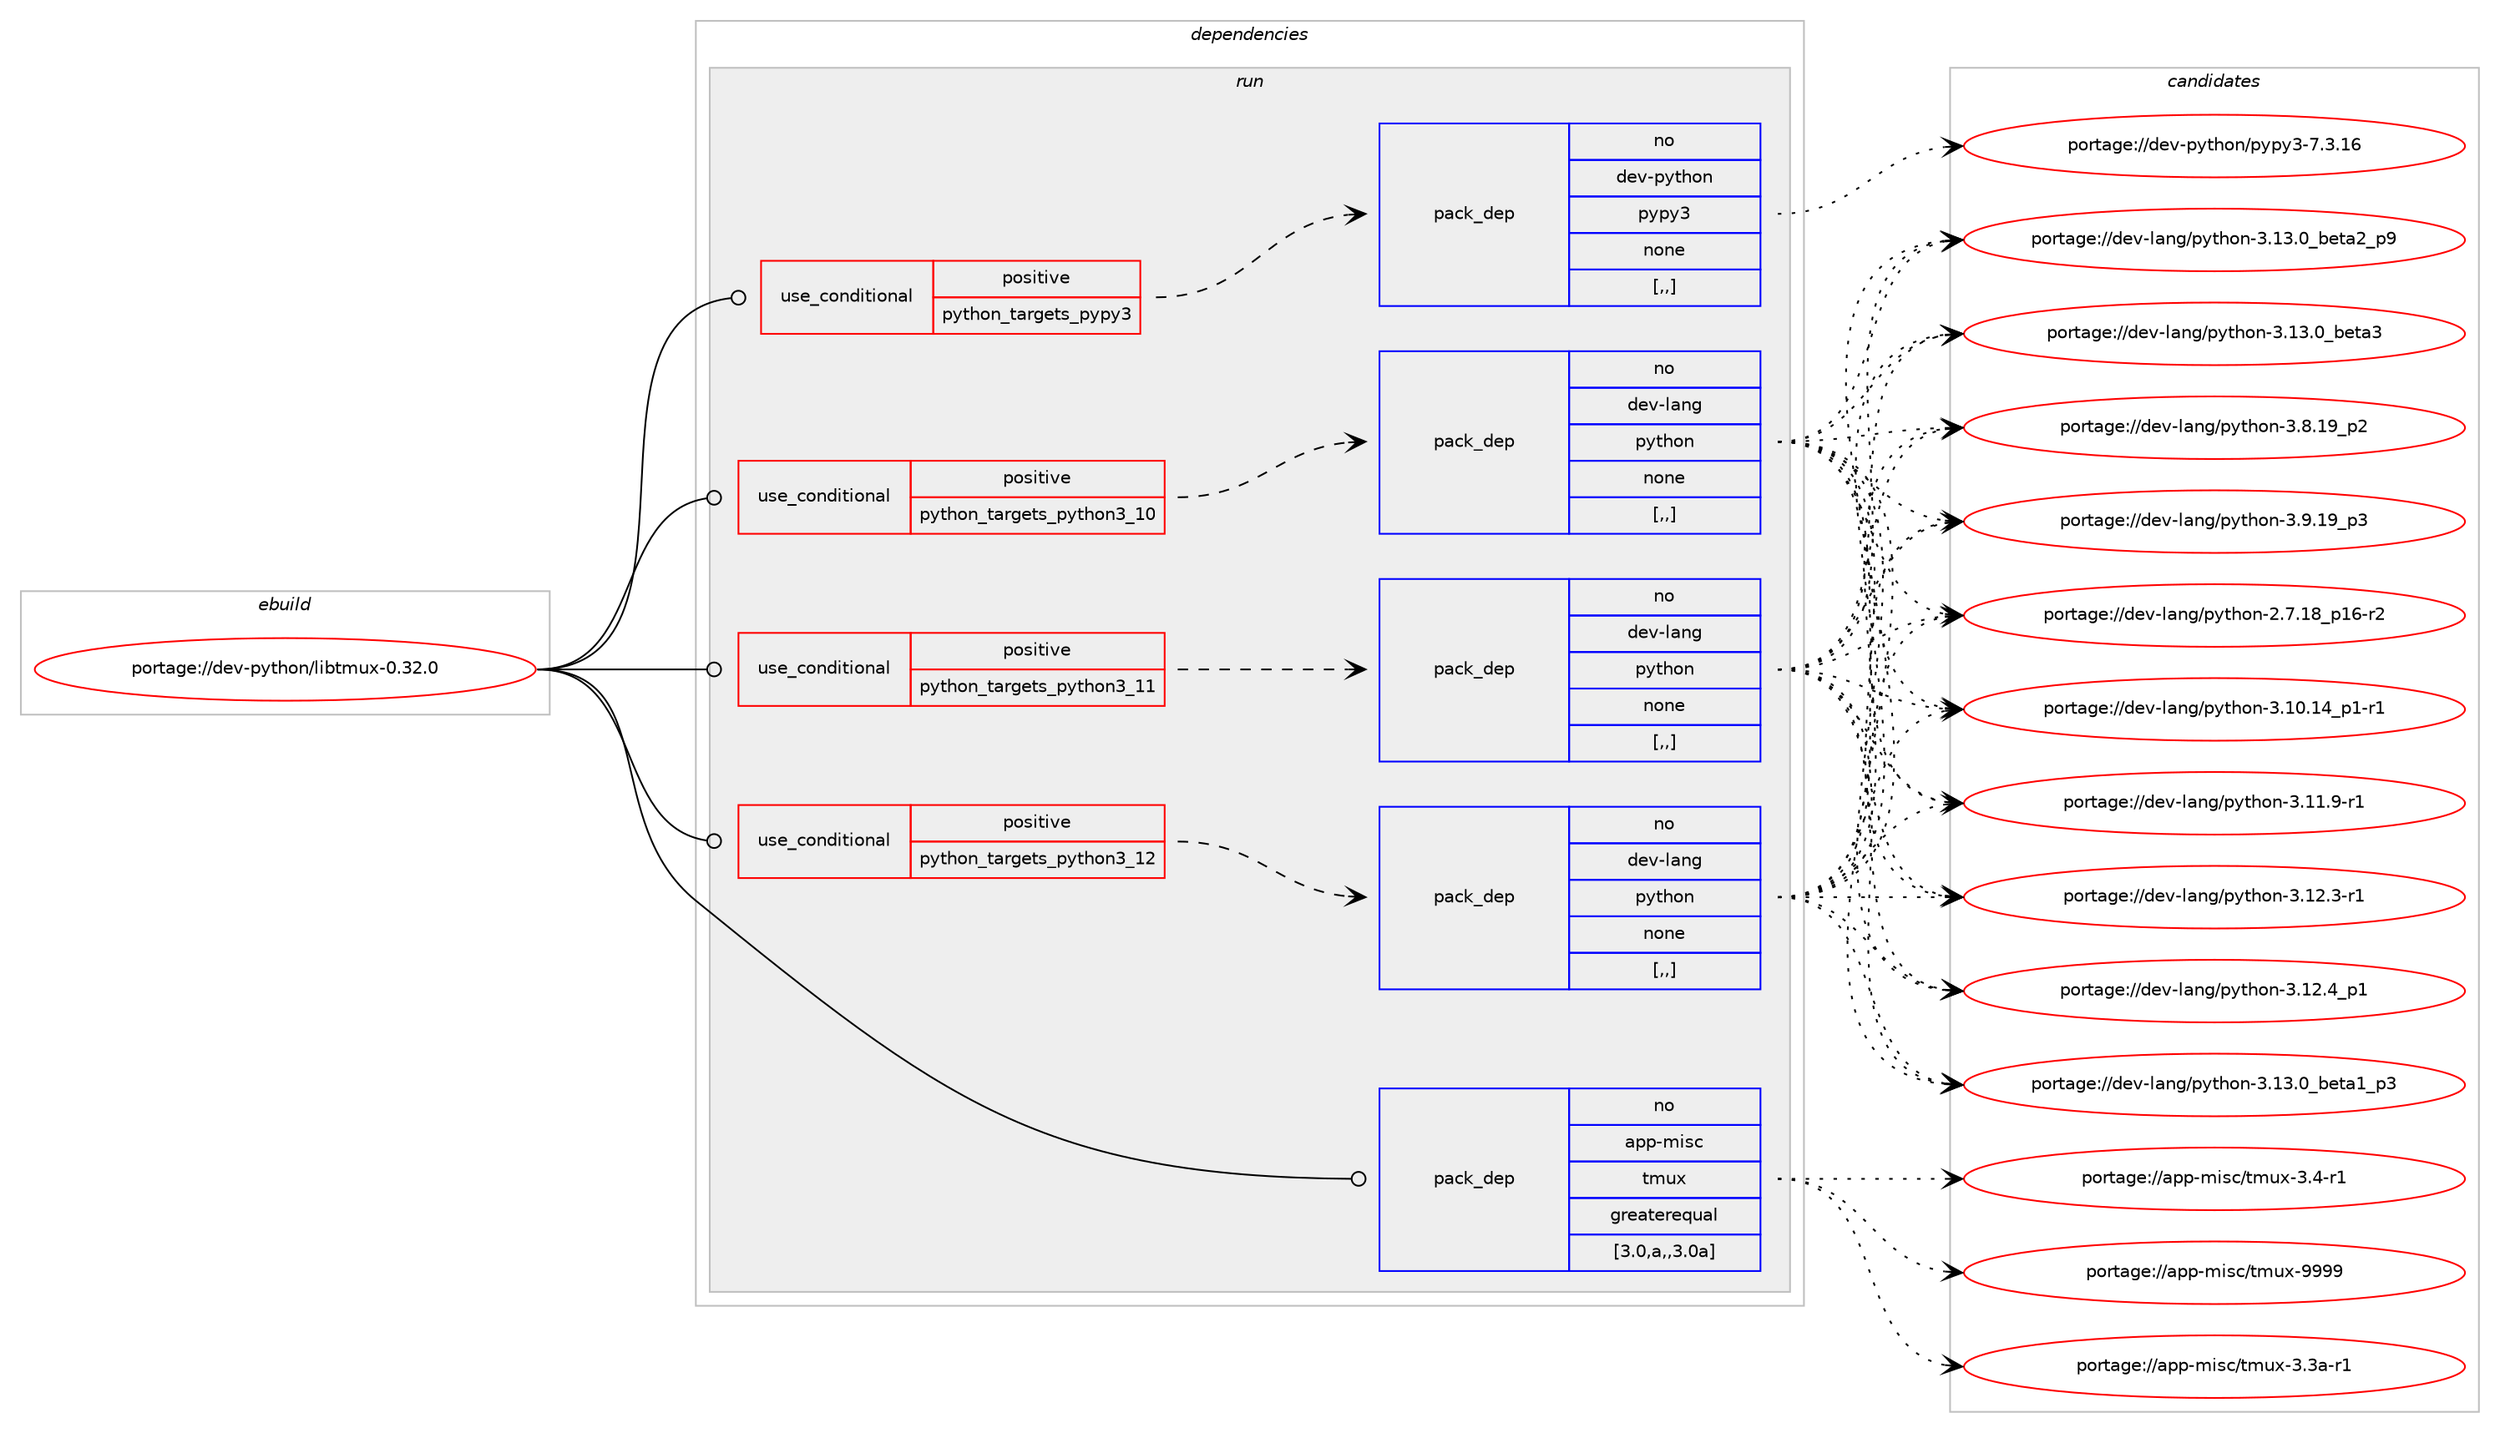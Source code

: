 digraph prolog {

# *************
# Graph options
# *************

newrank=true;
concentrate=true;
compound=true;
graph [rankdir=LR,fontname=Helvetica,fontsize=10,ranksep=1.5];#, ranksep=2.5, nodesep=0.2];
edge  [arrowhead=vee];
node  [fontname=Helvetica,fontsize=10];

# **********
# The ebuild
# **********

subgraph cluster_leftcol {
color=gray;
rank=same;
label=<<i>ebuild</i>>;
id [label="portage://dev-python/libtmux-0.32.0", color=red, width=4, href="../dev-python/libtmux-0.32.0.svg"];
}

# ****************
# The dependencies
# ****************

subgraph cluster_midcol {
color=gray;
label=<<i>dependencies</i>>;
subgraph cluster_compile {
fillcolor="#eeeeee";
style=filled;
label=<<i>compile</i>>;
}
subgraph cluster_compileandrun {
fillcolor="#eeeeee";
style=filled;
label=<<i>compile and run</i>>;
}
subgraph cluster_run {
fillcolor="#eeeeee";
style=filled;
label=<<i>run</i>>;
subgraph cond33402 {
dependency146757 [label=<<TABLE BORDER="0" CELLBORDER="1" CELLSPACING="0" CELLPADDING="4"><TR><TD ROWSPAN="3" CELLPADDING="10">use_conditional</TD></TR><TR><TD>positive</TD></TR><TR><TD>python_targets_pypy3</TD></TR></TABLE>>, shape=none, color=red];
subgraph pack112140 {
dependency146758 [label=<<TABLE BORDER="0" CELLBORDER="1" CELLSPACING="0" CELLPADDING="4" WIDTH="220"><TR><TD ROWSPAN="6" CELLPADDING="30">pack_dep</TD></TR><TR><TD WIDTH="110">no</TD></TR><TR><TD>dev-python</TD></TR><TR><TD>pypy3</TD></TR><TR><TD>none</TD></TR><TR><TD>[,,]</TD></TR></TABLE>>, shape=none, color=blue];
}
dependency146757:e -> dependency146758:w [weight=20,style="dashed",arrowhead="vee"];
}
id:e -> dependency146757:w [weight=20,style="solid",arrowhead="odot"];
subgraph cond33403 {
dependency146759 [label=<<TABLE BORDER="0" CELLBORDER="1" CELLSPACING="0" CELLPADDING="4"><TR><TD ROWSPAN="3" CELLPADDING="10">use_conditional</TD></TR><TR><TD>positive</TD></TR><TR><TD>python_targets_python3_10</TD></TR></TABLE>>, shape=none, color=red];
subgraph pack112141 {
dependency146760 [label=<<TABLE BORDER="0" CELLBORDER="1" CELLSPACING="0" CELLPADDING="4" WIDTH="220"><TR><TD ROWSPAN="6" CELLPADDING="30">pack_dep</TD></TR><TR><TD WIDTH="110">no</TD></TR><TR><TD>dev-lang</TD></TR><TR><TD>python</TD></TR><TR><TD>none</TD></TR><TR><TD>[,,]</TD></TR></TABLE>>, shape=none, color=blue];
}
dependency146759:e -> dependency146760:w [weight=20,style="dashed",arrowhead="vee"];
}
id:e -> dependency146759:w [weight=20,style="solid",arrowhead="odot"];
subgraph cond33404 {
dependency146761 [label=<<TABLE BORDER="0" CELLBORDER="1" CELLSPACING="0" CELLPADDING="4"><TR><TD ROWSPAN="3" CELLPADDING="10">use_conditional</TD></TR><TR><TD>positive</TD></TR><TR><TD>python_targets_python3_11</TD></TR></TABLE>>, shape=none, color=red];
subgraph pack112142 {
dependency146762 [label=<<TABLE BORDER="0" CELLBORDER="1" CELLSPACING="0" CELLPADDING="4" WIDTH="220"><TR><TD ROWSPAN="6" CELLPADDING="30">pack_dep</TD></TR><TR><TD WIDTH="110">no</TD></TR><TR><TD>dev-lang</TD></TR><TR><TD>python</TD></TR><TR><TD>none</TD></TR><TR><TD>[,,]</TD></TR></TABLE>>, shape=none, color=blue];
}
dependency146761:e -> dependency146762:w [weight=20,style="dashed",arrowhead="vee"];
}
id:e -> dependency146761:w [weight=20,style="solid",arrowhead="odot"];
subgraph cond33405 {
dependency146763 [label=<<TABLE BORDER="0" CELLBORDER="1" CELLSPACING="0" CELLPADDING="4"><TR><TD ROWSPAN="3" CELLPADDING="10">use_conditional</TD></TR><TR><TD>positive</TD></TR><TR><TD>python_targets_python3_12</TD></TR></TABLE>>, shape=none, color=red];
subgraph pack112143 {
dependency146764 [label=<<TABLE BORDER="0" CELLBORDER="1" CELLSPACING="0" CELLPADDING="4" WIDTH="220"><TR><TD ROWSPAN="6" CELLPADDING="30">pack_dep</TD></TR><TR><TD WIDTH="110">no</TD></TR><TR><TD>dev-lang</TD></TR><TR><TD>python</TD></TR><TR><TD>none</TD></TR><TR><TD>[,,]</TD></TR></TABLE>>, shape=none, color=blue];
}
dependency146763:e -> dependency146764:w [weight=20,style="dashed",arrowhead="vee"];
}
id:e -> dependency146763:w [weight=20,style="solid",arrowhead="odot"];
subgraph pack112144 {
dependency146765 [label=<<TABLE BORDER="0" CELLBORDER="1" CELLSPACING="0" CELLPADDING="4" WIDTH="220"><TR><TD ROWSPAN="6" CELLPADDING="30">pack_dep</TD></TR><TR><TD WIDTH="110">no</TD></TR><TR><TD>app-misc</TD></TR><TR><TD>tmux</TD></TR><TR><TD>greaterequal</TD></TR><TR><TD>[3.0,a,,3.0a]</TD></TR></TABLE>>, shape=none, color=blue];
}
id:e -> dependency146765:w [weight=20,style="solid",arrowhead="odot"];
}
}

# **************
# The candidates
# **************

subgraph cluster_choices {
rank=same;
color=gray;
label=<<i>candidates</i>>;

subgraph choice112140 {
color=black;
nodesep=1;
choice10010111845112121116104111110471121211121215145554651464954 [label="portage://dev-python/pypy3-7.3.16", color=red, width=4,href="../dev-python/pypy3-7.3.16.svg"];
dependency146758:e -> choice10010111845112121116104111110471121211121215145554651464954:w [style=dotted,weight="100"];
}
subgraph choice112141 {
color=black;
nodesep=1;
choice100101118451089711010347112121116104111110455046554649569511249544511450 [label="portage://dev-lang/python-2.7.18_p16-r2", color=red, width=4,href="../dev-lang/python-2.7.18_p16-r2.svg"];
choice100101118451089711010347112121116104111110455146494846495295112494511449 [label="portage://dev-lang/python-3.10.14_p1-r1", color=red, width=4,href="../dev-lang/python-3.10.14_p1-r1.svg"];
choice100101118451089711010347112121116104111110455146494946574511449 [label="portage://dev-lang/python-3.11.9-r1", color=red, width=4,href="../dev-lang/python-3.11.9-r1.svg"];
choice100101118451089711010347112121116104111110455146495046514511449 [label="portage://dev-lang/python-3.12.3-r1", color=red, width=4,href="../dev-lang/python-3.12.3-r1.svg"];
choice100101118451089711010347112121116104111110455146495046529511249 [label="portage://dev-lang/python-3.12.4_p1", color=red, width=4,href="../dev-lang/python-3.12.4_p1.svg"];
choice10010111845108971101034711212111610411111045514649514648959810111697499511251 [label="portage://dev-lang/python-3.13.0_beta1_p3", color=red, width=4,href="../dev-lang/python-3.13.0_beta1_p3.svg"];
choice10010111845108971101034711212111610411111045514649514648959810111697509511257 [label="portage://dev-lang/python-3.13.0_beta2_p9", color=red, width=4,href="../dev-lang/python-3.13.0_beta2_p9.svg"];
choice1001011184510897110103471121211161041111104551464951464895981011169751 [label="portage://dev-lang/python-3.13.0_beta3", color=red, width=4,href="../dev-lang/python-3.13.0_beta3.svg"];
choice100101118451089711010347112121116104111110455146564649579511250 [label="portage://dev-lang/python-3.8.19_p2", color=red, width=4,href="../dev-lang/python-3.8.19_p2.svg"];
choice100101118451089711010347112121116104111110455146574649579511251 [label="portage://dev-lang/python-3.9.19_p3", color=red, width=4,href="../dev-lang/python-3.9.19_p3.svg"];
dependency146760:e -> choice100101118451089711010347112121116104111110455046554649569511249544511450:w [style=dotted,weight="100"];
dependency146760:e -> choice100101118451089711010347112121116104111110455146494846495295112494511449:w [style=dotted,weight="100"];
dependency146760:e -> choice100101118451089711010347112121116104111110455146494946574511449:w [style=dotted,weight="100"];
dependency146760:e -> choice100101118451089711010347112121116104111110455146495046514511449:w [style=dotted,weight="100"];
dependency146760:e -> choice100101118451089711010347112121116104111110455146495046529511249:w [style=dotted,weight="100"];
dependency146760:e -> choice10010111845108971101034711212111610411111045514649514648959810111697499511251:w [style=dotted,weight="100"];
dependency146760:e -> choice10010111845108971101034711212111610411111045514649514648959810111697509511257:w [style=dotted,weight="100"];
dependency146760:e -> choice1001011184510897110103471121211161041111104551464951464895981011169751:w [style=dotted,weight="100"];
dependency146760:e -> choice100101118451089711010347112121116104111110455146564649579511250:w [style=dotted,weight="100"];
dependency146760:e -> choice100101118451089711010347112121116104111110455146574649579511251:w [style=dotted,weight="100"];
}
subgraph choice112142 {
color=black;
nodesep=1;
choice100101118451089711010347112121116104111110455046554649569511249544511450 [label="portage://dev-lang/python-2.7.18_p16-r2", color=red, width=4,href="../dev-lang/python-2.7.18_p16-r2.svg"];
choice100101118451089711010347112121116104111110455146494846495295112494511449 [label="portage://dev-lang/python-3.10.14_p1-r1", color=red, width=4,href="../dev-lang/python-3.10.14_p1-r1.svg"];
choice100101118451089711010347112121116104111110455146494946574511449 [label="portage://dev-lang/python-3.11.9-r1", color=red, width=4,href="../dev-lang/python-3.11.9-r1.svg"];
choice100101118451089711010347112121116104111110455146495046514511449 [label="portage://dev-lang/python-3.12.3-r1", color=red, width=4,href="../dev-lang/python-3.12.3-r1.svg"];
choice100101118451089711010347112121116104111110455146495046529511249 [label="portage://dev-lang/python-3.12.4_p1", color=red, width=4,href="../dev-lang/python-3.12.4_p1.svg"];
choice10010111845108971101034711212111610411111045514649514648959810111697499511251 [label="portage://dev-lang/python-3.13.0_beta1_p3", color=red, width=4,href="../dev-lang/python-3.13.0_beta1_p3.svg"];
choice10010111845108971101034711212111610411111045514649514648959810111697509511257 [label="portage://dev-lang/python-3.13.0_beta2_p9", color=red, width=4,href="../dev-lang/python-3.13.0_beta2_p9.svg"];
choice1001011184510897110103471121211161041111104551464951464895981011169751 [label="portage://dev-lang/python-3.13.0_beta3", color=red, width=4,href="../dev-lang/python-3.13.0_beta3.svg"];
choice100101118451089711010347112121116104111110455146564649579511250 [label="portage://dev-lang/python-3.8.19_p2", color=red, width=4,href="../dev-lang/python-3.8.19_p2.svg"];
choice100101118451089711010347112121116104111110455146574649579511251 [label="portage://dev-lang/python-3.9.19_p3", color=red, width=4,href="../dev-lang/python-3.9.19_p3.svg"];
dependency146762:e -> choice100101118451089711010347112121116104111110455046554649569511249544511450:w [style=dotted,weight="100"];
dependency146762:e -> choice100101118451089711010347112121116104111110455146494846495295112494511449:w [style=dotted,weight="100"];
dependency146762:e -> choice100101118451089711010347112121116104111110455146494946574511449:w [style=dotted,weight="100"];
dependency146762:e -> choice100101118451089711010347112121116104111110455146495046514511449:w [style=dotted,weight="100"];
dependency146762:e -> choice100101118451089711010347112121116104111110455146495046529511249:w [style=dotted,weight="100"];
dependency146762:e -> choice10010111845108971101034711212111610411111045514649514648959810111697499511251:w [style=dotted,weight="100"];
dependency146762:e -> choice10010111845108971101034711212111610411111045514649514648959810111697509511257:w [style=dotted,weight="100"];
dependency146762:e -> choice1001011184510897110103471121211161041111104551464951464895981011169751:w [style=dotted,weight="100"];
dependency146762:e -> choice100101118451089711010347112121116104111110455146564649579511250:w [style=dotted,weight="100"];
dependency146762:e -> choice100101118451089711010347112121116104111110455146574649579511251:w [style=dotted,weight="100"];
}
subgraph choice112143 {
color=black;
nodesep=1;
choice100101118451089711010347112121116104111110455046554649569511249544511450 [label="portage://dev-lang/python-2.7.18_p16-r2", color=red, width=4,href="../dev-lang/python-2.7.18_p16-r2.svg"];
choice100101118451089711010347112121116104111110455146494846495295112494511449 [label="portage://dev-lang/python-3.10.14_p1-r1", color=red, width=4,href="../dev-lang/python-3.10.14_p1-r1.svg"];
choice100101118451089711010347112121116104111110455146494946574511449 [label="portage://dev-lang/python-3.11.9-r1", color=red, width=4,href="../dev-lang/python-3.11.9-r1.svg"];
choice100101118451089711010347112121116104111110455146495046514511449 [label="portage://dev-lang/python-3.12.3-r1", color=red, width=4,href="../dev-lang/python-3.12.3-r1.svg"];
choice100101118451089711010347112121116104111110455146495046529511249 [label="portage://dev-lang/python-3.12.4_p1", color=red, width=4,href="../dev-lang/python-3.12.4_p1.svg"];
choice10010111845108971101034711212111610411111045514649514648959810111697499511251 [label="portage://dev-lang/python-3.13.0_beta1_p3", color=red, width=4,href="../dev-lang/python-3.13.0_beta1_p3.svg"];
choice10010111845108971101034711212111610411111045514649514648959810111697509511257 [label="portage://dev-lang/python-3.13.0_beta2_p9", color=red, width=4,href="../dev-lang/python-3.13.0_beta2_p9.svg"];
choice1001011184510897110103471121211161041111104551464951464895981011169751 [label="portage://dev-lang/python-3.13.0_beta3", color=red, width=4,href="../dev-lang/python-3.13.0_beta3.svg"];
choice100101118451089711010347112121116104111110455146564649579511250 [label="portage://dev-lang/python-3.8.19_p2", color=red, width=4,href="../dev-lang/python-3.8.19_p2.svg"];
choice100101118451089711010347112121116104111110455146574649579511251 [label="portage://dev-lang/python-3.9.19_p3", color=red, width=4,href="../dev-lang/python-3.9.19_p3.svg"];
dependency146764:e -> choice100101118451089711010347112121116104111110455046554649569511249544511450:w [style=dotted,weight="100"];
dependency146764:e -> choice100101118451089711010347112121116104111110455146494846495295112494511449:w [style=dotted,weight="100"];
dependency146764:e -> choice100101118451089711010347112121116104111110455146494946574511449:w [style=dotted,weight="100"];
dependency146764:e -> choice100101118451089711010347112121116104111110455146495046514511449:w [style=dotted,weight="100"];
dependency146764:e -> choice100101118451089711010347112121116104111110455146495046529511249:w [style=dotted,weight="100"];
dependency146764:e -> choice10010111845108971101034711212111610411111045514649514648959810111697499511251:w [style=dotted,weight="100"];
dependency146764:e -> choice10010111845108971101034711212111610411111045514649514648959810111697509511257:w [style=dotted,weight="100"];
dependency146764:e -> choice1001011184510897110103471121211161041111104551464951464895981011169751:w [style=dotted,weight="100"];
dependency146764:e -> choice100101118451089711010347112121116104111110455146564649579511250:w [style=dotted,weight="100"];
dependency146764:e -> choice100101118451089711010347112121116104111110455146574649579511251:w [style=dotted,weight="100"];
}
subgraph choice112144 {
color=black;
nodesep=1;
choice9711211245109105115994711610911712045514651974511449 [label="portage://app-misc/tmux-3.3a-r1", color=red, width=4,href="../app-misc/tmux-3.3a-r1.svg"];
choice97112112451091051159947116109117120455146524511449 [label="portage://app-misc/tmux-3.4-r1", color=red, width=4,href="../app-misc/tmux-3.4-r1.svg"];
choice971121124510910511599471161091171204557575757 [label="portage://app-misc/tmux-9999", color=red, width=4,href="../app-misc/tmux-9999.svg"];
dependency146765:e -> choice9711211245109105115994711610911712045514651974511449:w [style=dotted,weight="100"];
dependency146765:e -> choice97112112451091051159947116109117120455146524511449:w [style=dotted,weight="100"];
dependency146765:e -> choice971121124510910511599471161091171204557575757:w [style=dotted,weight="100"];
}
}

}
